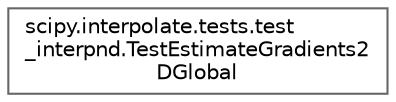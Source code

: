digraph "Graphical Class Hierarchy"
{
 // LATEX_PDF_SIZE
  bgcolor="transparent";
  edge [fontname=Helvetica,fontsize=10,labelfontname=Helvetica,labelfontsize=10];
  node [fontname=Helvetica,fontsize=10,shape=box,height=0.2,width=0.4];
  rankdir="LR";
  Node0 [id="Node000000",label="scipy.interpolate.tests.test\l_interpnd.TestEstimateGradients2\lDGlobal",height=0.2,width=0.4,color="grey40", fillcolor="white", style="filled",URL="$dd/dff/classscipy_1_1interpolate_1_1tests_1_1test__interpnd_1_1TestEstimateGradients2DGlobal.html",tooltip=" "];
}
